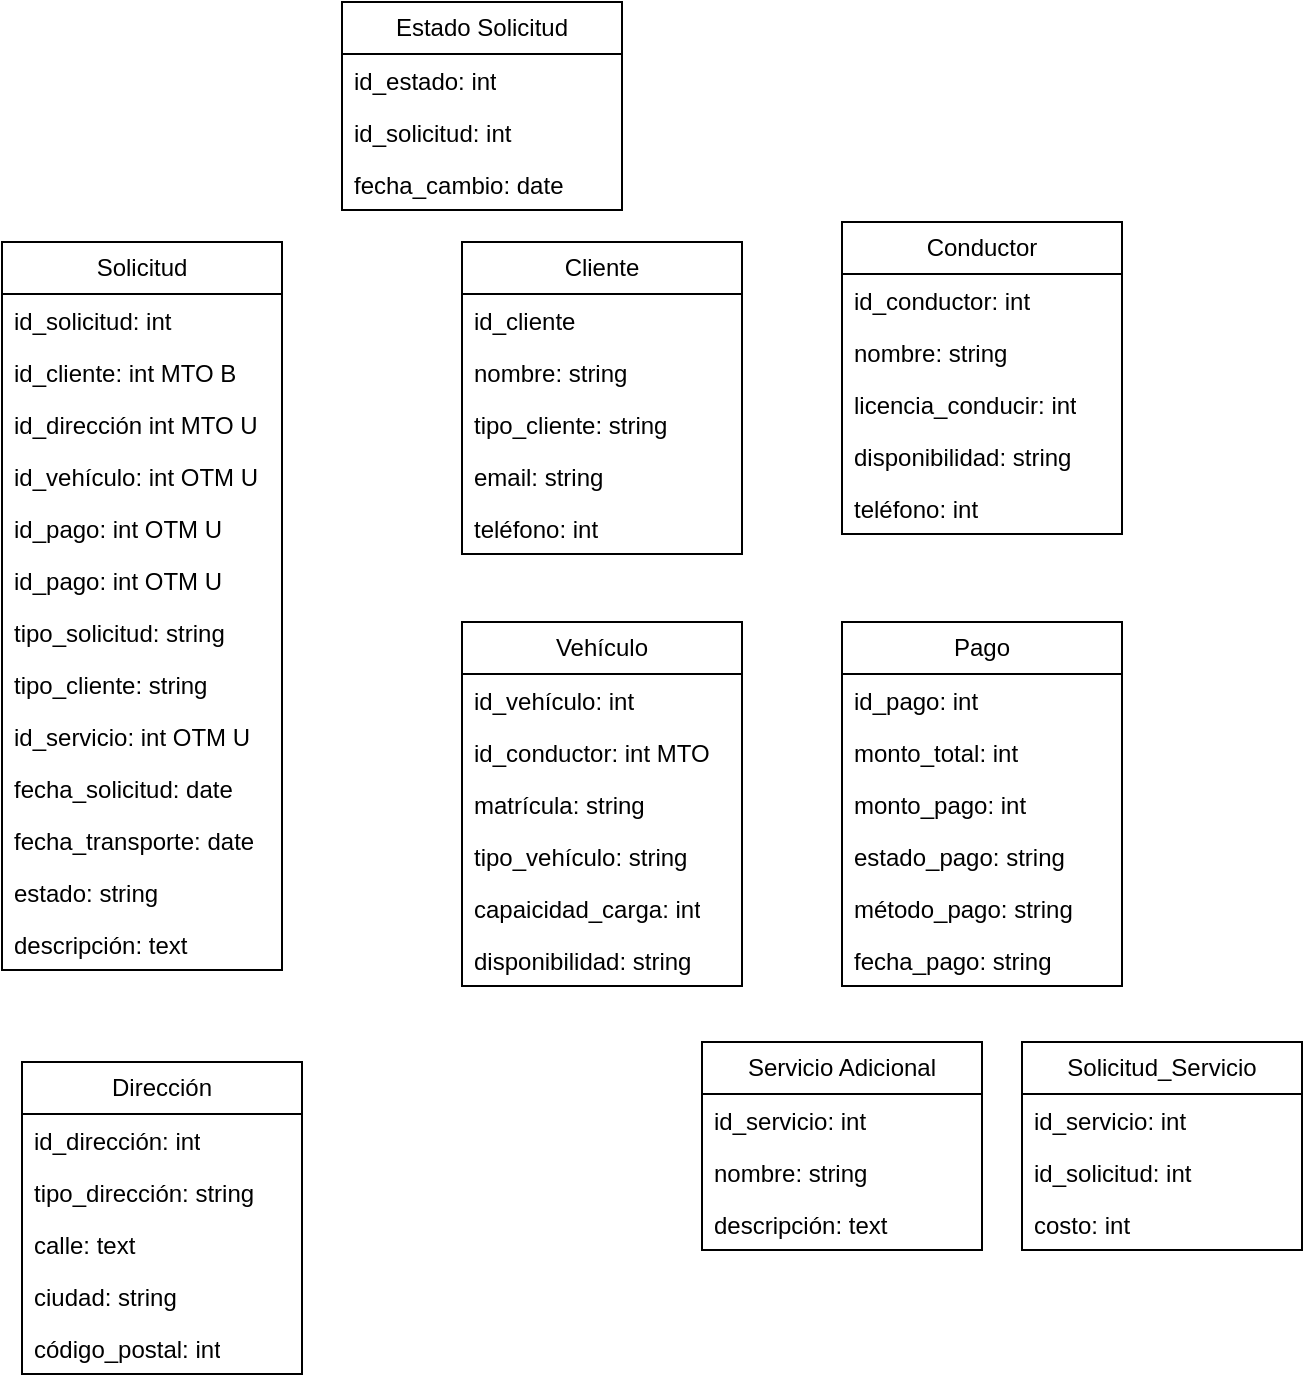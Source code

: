 <mxfile version="24.7.12">
  <diagram id="C5RBs43oDa-KdzZeNtuy" name="Page-1">
    <mxGraphModel dx="924" dy="835" grid="1" gridSize="10" guides="1" tooltips="1" connect="1" arrows="1" fold="1" page="1" pageScale="1" pageWidth="827" pageHeight="1169" math="0" shadow="0">
      <root>
        <mxCell id="WIyWlLk6GJQsqaUBKTNV-0" />
        <mxCell id="WIyWlLk6GJQsqaUBKTNV-1" parent="WIyWlLk6GJQsqaUBKTNV-0" />
        <mxCell id="VOLHrWhw8T4sRlsiTVPT-0" value="Solicitud" style="swimlane;fontStyle=0;childLayout=stackLayout;horizontal=1;startSize=26;fillColor=none;horizontalStack=0;resizeParent=1;resizeParentMax=0;resizeLast=0;collapsible=1;marginBottom=0;whiteSpace=wrap;html=1;" vertex="1" parent="WIyWlLk6GJQsqaUBKTNV-1">
          <mxGeometry x="150" y="150" width="140" height="364" as="geometry" />
        </mxCell>
        <mxCell id="VOLHrWhw8T4sRlsiTVPT-1" value="id_solicitud: int" style="text;strokeColor=none;fillColor=none;align=left;verticalAlign=top;spacingLeft=4;spacingRight=4;overflow=hidden;rotatable=0;points=[[0,0.5],[1,0.5]];portConstraint=eastwest;whiteSpace=wrap;html=1;" vertex="1" parent="VOLHrWhw8T4sRlsiTVPT-0">
          <mxGeometry y="26" width="140" height="26" as="geometry" />
        </mxCell>
        <mxCell id="VOLHrWhw8T4sRlsiTVPT-2" value="id_cliente: int MTO B" style="text;strokeColor=none;fillColor=none;align=left;verticalAlign=top;spacingLeft=4;spacingRight=4;overflow=hidden;rotatable=0;points=[[0,0.5],[1,0.5]];portConstraint=eastwest;whiteSpace=wrap;html=1;" vertex="1" parent="VOLHrWhw8T4sRlsiTVPT-0">
          <mxGeometry y="52" width="140" height="26" as="geometry" />
        </mxCell>
        <mxCell id="VOLHrWhw8T4sRlsiTVPT-3" value="id_dirección int MTO U" style="text;strokeColor=none;fillColor=none;align=left;verticalAlign=top;spacingLeft=4;spacingRight=4;overflow=hidden;rotatable=0;points=[[0,0.5],[1,0.5]];portConstraint=eastwest;whiteSpace=wrap;html=1;" vertex="1" parent="VOLHrWhw8T4sRlsiTVPT-0">
          <mxGeometry y="78" width="140" height="26" as="geometry" />
        </mxCell>
        <mxCell id="VOLHrWhw8T4sRlsiTVPT-4" value="id_vehículo: int OTM U" style="text;strokeColor=none;fillColor=none;align=left;verticalAlign=top;spacingLeft=4;spacingRight=4;overflow=hidden;rotatable=0;points=[[0,0.5],[1,0.5]];portConstraint=eastwest;whiteSpace=wrap;html=1;" vertex="1" parent="VOLHrWhw8T4sRlsiTVPT-0">
          <mxGeometry y="104" width="140" height="26" as="geometry" />
        </mxCell>
        <mxCell id="VOLHrWhw8T4sRlsiTVPT-5" value="id_pago: int OTM U" style="text;strokeColor=none;fillColor=none;align=left;verticalAlign=top;spacingLeft=4;spacingRight=4;overflow=hidden;rotatable=0;points=[[0,0.5],[1,0.5]];portConstraint=eastwest;whiteSpace=wrap;html=1;" vertex="1" parent="VOLHrWhw8T4sRlsiTVPT-0">
          <mxGeometry y="130" width="140" height="26" as="geometry" />
        </mxCell>
        <mxCell id="VOLHrWhw8T4sRlsiTVPT-6" value="id_pago: int OTM U" style="text;strokeColor=none;fillColor=none;align=left;verticalAlign=top;spacingLeft=4;spacingRight=4;overflow=hidden;rotatable=0;points=[[0,0.5],[1,0.5]];portConstraint=eastwest;whiteSpace=wrap;html=1;" vertex="1" parent="VOLHrWhw8T4sRlsiTVPT-0">
          <mxGeometry y="156" width="140" height="26" as="geometry" />
        </mxCell>
        <mxCell id="VOLHrWhw8T4sRlsiTVPT-7" value="tipo_solicitud: string" style="text;strokeColor=none;fillColor=none;align=left;verticalAlign=top;spacingLeft=4;spacingRight=4;overflow=hidden;rotatable=0;points=[[0,0.5],[1,0.5]];portConstraint=eastwest;whiteSpace=wrap;html=1;" vertex="1" parent="VOLHrWhw8T4sRlsiTVPT-0">
          <mxGeometry y="182" width="140" height="26" as="geometry" />
        </mxCell>
        <mxCell id="VOLHrWhw8T4sRlsiTVPT-8" value="tipo_cliente: string&amp;nbsp;" style="text;strokeColor=none;fillColor=none;align=left;verticalAlign=top;spacingLeft=4;spacingRight=4;overflow=hidden;rotatable=0;points=[[0,0.5],[1,0.5]];portConstraint=eastwest;whiteSpace=wrap;html=1;" vertex="1" parent="VOLHrWhw8T4sRlsiTVPT-0">
          <mxGeometry y="208" width="140" height="26" as="geometry" />
        </mxCell>
        <mxCell id="VOLHrWhw8T4sRlsiTVPT-9" value="id_servicio: int OTM U" style="text;strokeColor=none;fillColor=none;align=left;verticalAlign=top;spacingLeft=4;spacingRight=4;overflow=hidden;rotatable=0;points=[[0,0.5],[1,0.5]];portConstraint=eastwest;whiteSpace=wrap;html=1;" vertex="1" parent="VOLHrWhw8T4sRlsiTVPT-0">
          <mxGeometry y="234" width="140" height="26" as="geometry" />
        </mxCell>
        <mxCell id="VOLHrWhw8T4sRlsiTVPT-10" value="fecha_solicitud: date" style="text;strokeColor=none;fillColor=none;align=left;verticalAlign=top;spacingLeft=4;spacingRight=4;overflow=hidden;rotatable=0;points=[[0,0.5],[1,0.5]];portConstraint=eastwest;whiteSpace=wrap;html=1;" vertex="1" parent="VOLHrWhw8T4sRlsiTVPT-0">
          <mxGeometry y="260" width="140" height="26" as="geometry" />
        </mxCell>
        <mxCell id="VOLHrWhw8T4sRlsiTVPT-11" value="fecha_transporte: date" style="text;strokeColor=none;fillColor=none;align=left;verticalAlign=top;spacingLeft=4;spacingRight=4;overflow=hidden;rotatable=0;points=[[0,0.5],[1,0.5]];portConstraint=eastwest;whiteSpace=wrap;html=1;" vertex="1" parent="VOLHrWhw8T4sRlsiTVPT-0">
          <mxGeometry y="286" width="140" height="26" as="geometry" />
        </mxCell>
        <mxCell id="VOLHrWhw8T4sRlsiTVPT-12" value="estado: string" style="text;strokeColor=none;fillColor=none;align=left;verticalAlign=top;spacingLeft=4;spacingRight=4;overflow=hidden;rotatable=0;points=[[0,0.5],[1,0.5]];portConstraint=eastwest;whiteSpace=wrap;html=1;" vertex="1" parent="VOLHrWhw8T4sRlsiTVPT-0">
          <mxGeometry y="312" width="140" height="26" as="geometry" />
        </mxCell>
        <mxCell id="VOLHrWhw8T4sRlsiTVPT-13" value="descripción: text" style="text;strokeColor=none;fillColor=none;align=left;verticalAlign=top;spacingLeft=4;spacingRight=4;overflow=hidden;rotatable=0;points=[[0,0.5],[1,0.5]];portConstraint=eastwest;whiteSpace=wrap;html=1;" vertex="1" parent="VOLHrWhw8T4sRlsiTVPT-0">
          <mxGeometry y="338" width="140" height="26" as="geometry" />
        </mxCell>
        <mxCell id="VOLHrWhw8T4sRlsiTVPT-14" value="Cliente" style="swimlane;fontStyle=0;childLayout=stackLayout;horizontal=1;startSize=26;fillColor=none;horizontalStack=0;resizeParent=1;resizeParentMax=0;resizeLast=0;collapsible=1;marginBottom=0;whiteSpace=wrap;html=1;" vertex="1" parent="WIyWlLk6GJQsqaUBKTNV-1">
          <mxGeometry x="380" y="150" width="140" height="156" as="geometry" />
        </mxCell>
        <mxCell id="VOLHrWhw8T4sRlsiTVPT-15" value="id_cliente" style="text;strokeColor=none;fillColor=none;align=left;verticalAlign=top;spacingLeft=4;spacingRight=4;overflow=hidden;rotatable=0;points=[[0,0.5],[1,0.5]];portConstraint=eastwest;whiteSpace=wrap;html=1;" vertex="1" parent="VOLHrWhw8T4sRlsiTVPT-14">
          <mxGeometry y="26" width="140" height="26" as="geometry" />
        </mxCell>
        <mxCell id="VOLHrWhw8T4sRlsiTVPT-18" value="nombre: string" style="text;strokeColor=none;fillColor=none;align=left;verticalAlign=top;spacingLeft=4;spacingRight=4;overflow=hidden;rotatable=0;points=[[0,0.5],[1,0.5]];portConstraint=eastwest;whiteSpace=wrap;html=1;" vertex="1" parent="VOLHrWhw8T4sRlsiTVPT-14">
          <mxGeometry y="52" width="140" height="26" as="geometry" />
        </mxCell>
        <mxCell id="VOLHrWhw8T4sRlsiTVPT-25" value="tipo_cliente: string" style="text;strokeColor=none;fillColor=none;align=left;verticalAlign=top;spacingLeft=4;spacingRight=4;overflow=hidden;rotatable=0;points=[[0,0.5],[1,0.5]];portConstraint=eastwest;whiteSpace=wrap;html=1;" vertex="1" parent="VOLHrWhw8T4sRlsiTVPT-14">
          <mxGeometry y="78" width="140" height="26" as="geometry" />
        </mxCell>
        <mxCell id="VOLHrWhw8T4sRlsiTVPT-26" value="email: string" style="text;strokeColor=none;fillColor=none;align=left;verticalAlign=top;spacingLeft=4;spacingRight=4;overflow=hidden;rotatable=0;points=[[0,0.5],[1,0.5]];portConstraint=eastwest;whiteSpace=wrap;html=1;" vertex="1" parent="VOLHrWhw8T4sRlsiTVPT-14">
          <mxGeometry y="104" width="140" height="26" as="geometry" />
        </mxCell>
        <mxCell id="VOLHrWhw8T4sRlsiTVPT-27" value="teléfono: int" style="text;strokeColor=none;fillColor=none;align=left;verticalAlign=top;spacingLeft=4;spacingRight=4;overflow=hidden;rotatable=0;points=[[0,0.5],[1,0.5]];portConstraint=eastwest;whiteSpace=wrap;html=1;" vertex="1" parent="VOLHrWhw8T4sRlsiTVPT-14">
          <mxGeometry y="130" width="140" height="26" as="geometry" />
        </mxCell>
        <mxCell id="VOLHrWhw8T4sRlsiTVPT-28" value="Conductor" style="swimlane;fontStyle=0;childLayout=stackLayout;horizontal=1;startSize=26;fillColor=none;horizontalStack=0;resizeParent=1;resizeParentMax=0;resizeLast=0;collapsible=1;marginBottom=0;whiteSpace=wrap;html=1;" vertex="1" parent="WIyWlLk6GJQsqaUBKTNV-1">
          <mxGeometry x="570" y="140" width="140" height="156" as="geometry" />
        </mxCell>
        <mxCell id="VOLHrWhw8T4sRlsiTVPT-29" value="id_conductor: int" style="text;strokeColor=none;fillColor=none;align=left;verticalAlign=top;spacingLeft=4;spacingRight=4;overflow=hidden;rotatable=0;points=[[0,0.5],[1,0.5]];portConstraint=eastwest;whiteSpace=wrap;html=1;" vertex="1" parent="VOLHrWhw8T4sRlsiTVPT-28">
          <mxGeometry y="26" width="140" height="26" as="geometry" />
        </mxCell>
        <mxCell id="VOLHrWhw8T4sRlsiTVPT-30" value="nombre: string" style="text;strokeColor=none;fillColor=none;align=left;verticalAlign=top;spacingLeft=4;spacingRight=4;overflow=hidden;rotatable=0;points=[[0,0.5],[1,0.5]];portConstraint=eastwest;whiteSpace=wrap;html=1;" vertex="1" parent="VOLHrWhw8T4sRlsiTVPT-28">
          <mxGeometry y="52" width="140" height="26" as="geometry" />
        </mxCell>
        <mxCell id="VOLHrWhw8T4sRlsiTVPT-31" value="licencia_conducir: int" style="text;strokeColor=none;fillColor=none;align=left;verticalAlign=top;spacingLeft=4;spacingRight=4;overflow=hidden;rotatable=0;points=[[0,0.5],[1,0.5]];portConstraint=eastwest;whiteSpace=wrap;html=1;" vertex="1" parent="VOLHrWhw8T4sRlsiTVPT-28">
          <mxGeometry y="78" width="140" height="26" as="geometry" />
        </mxCell>
        <mxCell id="VOLHrWhw8T4sRlsiTVPT-32" value="disponibilidad: string" style="text;strokeColor=none;fillColor=none;align=left;verticalAlign=top;spacingLeft=4;spacingRight=4;overflow=hidden;rotatable=0;points=[[0,0.5],[1,0.5]];portConstraint=eastwest;whiteSpace=wrap;html=1;" vertex="1" parent="VOLHrWhw8T4sRlsiTVPT-28">
          <mxGeometry y="104" width="140" height="26" as="geometry" />
        </mxCell>
        <mxCell id="VOLHrWhw8T4sRlsiTVPT-33" value="teléfono: int" style="text;strokeColor=none;fillColor=none;align=left;verticalAlign=top;spacingLeft=4;spacingRight=4;overflow=hidden;rotatable=0;points=[[0,0.5],[1,0.5]];portConstraint=eastwest;whiteSpace=wrap;html=1;" vertex="1" parent="VOLHrWhw8T4sRlsiTVPT-28">
          <mxGeometry y="130" width="140" height="26" as="geometry" />
        </mxCell>
        <mxCell id="VOLHrWhw8T4sRlsiTVPT-34" value="Vehículo" style="swimlane;fontStyle=0;childLayout=stackLayout;horizontal=1;startSize=26;fillColor=none;horizontalStack=0;resizeParent=1;resizeParentMax=0;resizeLast=0;collapsible=1;marginBottom=0;whiteSpace=wrap;html=1;" vertex="1" parent="WIyWlLk6GJQsqaUBKTNV-1">
          <mxGeometry x="380" y="340" width="140" height="182" as="geometry" />
        </mxCell>
        <mxCell id="VOLHrWhw8T4sRlsiTVPT-35" value="id_vehículo: int" style="text;strokeColor=none;fillColor=none;align=left;verticalAlign=top;spacingLeft=4;spacingRight=4;overflow=hidden;rotatable=0;points=[[0,0.5],[1,0.5]];portConstraint=eastwest;whiteSpace=wrap;html=1;" vertex="1" parent="VOLHrWhw8T4sRlsiTVPT-34">
          <mxGeometry y="26" width="140" height="26" as="geometry" />
        </mxCell>
        <mxCell id="VOLHrWhw8T4sRlsiTVPT-36" value="id_conductor: int MTO" style="text;strokeColor=none;fillColor=none;align=left;verticalAlign=top;spacingLeft=4;spacingRight=4;overflow=hidden;rotatable=0;points=[[0,0.5],[1,0.5]];portConstraint=eastwest;whiteSpace=wrap;html=1;" vertex="1" parent="VOLHrWhw8T4sRlsiTVPT-34">
          <mxGeometry y="52" width="140" height="26" as="geometry" />
        </mxCell>
        <mxCell id="VOLHrWhw8T4sRlsiTVPT-37" value="matrícula: string" style="text;strokeColor=none;fillColor=none;align=left;verticalAlign=top;spacingLeft=4;spacingRight=4;overflow=hidden;rotatable=0;points=[[0,0.5],[1,0.5]];portConstraint=eastwest;whiteSpace=wrap;html=1;" vertex="1" parent="VOLHrWhw8T4sRlsiTVPT-34">
          <mxGeometry y="78" width="140" height="26" as="geometry" />
        </mxCell>
        <mxCell id="VOLHrWhw8T4sRlsiTVPT-40" value="tipo_vehículo: string" style="text;strokeColor=none;fillColor=none;align=left;verticalAlign=top;spacingLeft=4;spacingRight=4;overflow=hidden;rotatable=0;points=[[0,0.5],[1,0.5]];portConstraint=eastwest;whiteSpace=wrap;html=1;" vertex="1" parent="VOLHrWhw8T4sRlsiTVPT-34">
          <mxGeometry y="104" width="140" height="26" as="geometry" />
        </mxCell>
        <mxCell id="VOLHrWhw8T4sRlsiTVPT-41" value="capaicidad_carga: int" style="text;strokeColor=none;fillColor=none;align=left;verticalAlign=top;spacingLeft=4;spacingRight=4;overflow=hidden;rotatable=0;points=[[0,0.5],[1,0.5]];portConstraint=eastwest;whiteSpace=wrap;html=1;" vertex="1" parent="VOLHrWhw8T4sRlsiTVPT-34">
          <mxGeometry y="130" width="140" height="26" as="geometry" />
        </mxCell>
        <mxCell id="VOLHrWhw8T4sRlsiTVPT-38" value="disponibilidad: string" style="text;strokeColor=none;fillColor=none;align=left;verticalAlign=top;spacingLeft=4;spacingRight=4;overflow=hidden;rotatable=0;points=[[0,0.5],[1,0.5]];portConstraint=eastwest;whiteSpace=wrap;html=1;" vertex="1" parent="VOLHrWhw8T4sRlsiTVPT-34">
          <mxGeometry y="156" width="140" height="26" as="geometry" />
        </mxCell>
        <mxCell id="VOLHrWhw8T4sRlsiTVPT-42" value="Pago" style="swimlane;fontStyle=0;childLayout=stackLayout;horizontal=1;startSize=26;fillColor=none;horizontalStack=0;resizeParent=1;resizeParentMax=0;resizeLast=0;collapsible=1;marginBottom=0;whiteSpace=wrap;html=1;" vertex="1" parent="WIyWlLk6GJQsqaUBKTNV-1">
          <mxGeometry x="570" y="340" width="140" height="182" as="geometry" />
        </mxCell>
        <mxCell id="VOLHrWhw8T4sRlsiTVPT-43" value="id_pago: int" style="text;strokeColor=none;fillColor=none;align=left;verticalAlign=top;spacingLeft=4;spacingRight=4;overflow=hidden;rotatable=0;points=[[0,0.5],[1,0.5]];portConstraint=eastwest;whiteSpace=wrap;html=1;" vertex="1" parent="VOLHrWhw8T4sRlsiTVPT-42">
          <mxGeometry y="26" width="140" height="26" as="geometry" />
        </mxCell>
        <mxCell id="VOLHrWhw8T4sRlsiTVPT-44" value="monto_total: int" style="text;strokeColor=none;fillColor=none;align=left;verticalAlign=top;spacingLeft=4;spacingRight=4;overflow=hidden;rotatable=0;points=[[0,0.5],[1,0.5]];portConstraint=eastwest;whiteSpace=wrap;html=1;" vertex="1" parent="VOLHrWhw8T4sRlsiTVPT-42">
          <mxGeometry y="52" width="140" height="26" as="geometry" />
        </mxCell>
        <mxCell id="VOLHrWhw8T4sRlsiTVPT-45" value="monto_pago: int" style="text;strokeColor=none;fillColor=none;align=left;verticalAlign=top;spacingLeft=4;spacingRight=4;overflow=hidden;rotatable=0;points=[[0,0.5],[1,0.5]];portConstraint=eastwest;whiteSpace=wrap;html=1;" vertex="1" parent="VOLHrWhw8T4sRlsiTVPT-42">
          <mxGeometry y="78" width="140" height="26" as="geometry" />
        </mxCell>
        <mxCell id="VOLHrWhw8T4sRlsiTVPT-46" value="estado_pago: string" style="text;strokeColor=none;fillColor=none;align=left;verticalAlign=top;spacingLeft=4;spacingRight=4;overflow=hidden;rotatable=0;points=[[0,0.5],[1,0.5]];portConstraint=eastwest;whiteSpace=wrap;html=1;" vertex="1" parent="VOLHrWhw8T4sRlsiTVPT-42">
          <mxGeometry y="104" width="140" height="26" as="geometry" />
        </mxCell>
        <mxCell id="VOLHrWhw8T4sRlsiTVPT-47" value="método_pago: string" style="text;strokeColor=none;fillColor=none;align=left;verticalAlign=top;spacingLeft=4;spacingRight=4;overflow=hidden;rotatable=0;points=[[0,0.5],[1,0.5]];portConstraint=eastwest;whiteSpace=wrap;html=1;" vertex="1" parent="VOLHrWhw8T4sRlsiTVPT-42">
          <mxGeometry y="130" width="140" height="26" as="geometry" />
        </mxCell>
        <mxCell id="VOLHrWhw8T4sRlsiTVPT-48" value="fecha_pago: string" style="text;strokeColor=none;fillColor=none;align=left;verticalAlign=top;spacingLeft=4;spacingRight=4;overflow=hidden;rotatable=0;points=[[0,0.5],[1,0.5]];portConstraint=eastwest;whiteSpace=wrap;html=1;" vertex="1" parent="VOLHrWhw8T4sRlsiTVPT-42">
          <mxGeometry y="156" width="140" height="26" as="geometry" />
        </mxCell>
        <mxCell id="VOLHrWhw8T4sRlsiTVPT-49" value="Servicio Adicional" style="swimlane;fontStyle=0;childLayout=stackLayout;horizontal=1;startSize=26;fillColor=none;horizontalStack=0;resizeParent=1;resizeParentMax=0;resizeLast=0;collapsible=1;marginBottom=0;whiteSpace=wrap;html=1;" vertex="1" parent="WIyWlLk6GJQsqaUBKTNV-1">
          <mxGeometry x="500" y="550" width="140" height="104" as="geometry" />
        </mxCell>
        <mxCell id="VOLHrWhw8T4sRlsiTVPT-50" value="id_servicio: int" style="text;strokeColor=none;fillColor=none;align=left;verticalAlign=top;spacingLeft=4;spacingRight=4;overflow=hidden;rotatable=0;points=[[0,0.5],[1,0.5]];portConstraint=eastwest;whiteSpace=wrap;html=1;" vertex="1" parent="VOLHrWhw8T4sRlsiTVPT-49">
          <mxGeometry y="26" width="140" height="26" as="geometry" />
        </mxCell>
        <mxCell id="VOLHrWhw8T4sRlsiTVPT-51" value="nombre: string" style="text;strokeColor=none;fillColor=none;align=left;verticalAlign=top;spacingLeft=4;spacingRight=4;overflow=hidden;rotatable=0;points=[[0,0.5],[1,0.5]];portConstraint=eastwest;whiteSpace=wrap;html=1;" vertex="1" parent="VOLHrWhw8T4sRlsiTVPT-49">
          <mxGeometry y="52" width="140" height="26" as="geometry" />
        </mxCell>
        <mxCell id="VOLHrWhw8T4sRlsiTVPT-52" value="descripción: text" style="text;strokeColor=none;fillColor=none;align=left;verticalAlign=top;spacingLeft=4;spacingRight=4;overflow=hidden;rotatable=0;points=[[0,0.5],[1,0.5]];portConstraint=eastwest;whiteSpace=wrap;html=1;" vertex="1" parent="VOLHrWhw8T4sRlsiTVPT-49">
          <mxGeometry y="78" width="140" height="26" as="geometry" />
        </mxCell>
        <mxCell id="VOLHrWhw8T4sRlsiTVPT-56" value="Dirección" style="swimlane;fontStyle=0;childLayout=stackLayout;horizontal=1;startSize=26;fillColor=none;horizontalStack=0;resizeParent=1;resizeParentMax=0;resizeLast=0;collapsible=1;marginBottom=0;whiteSpace=wrap;html=1;" vertex="1" parent="WIyWlLk6GJQsqaUBKTNV-1">
          <mxGeometry x="160" y="560" width="140" height="156" as="geometry" />
        </mxCell>
        <mxCell id="VOLHrWhw8T4sRlsiTVPT-57" value="id_dirección: int" style="text;strokeColor=none;fillColor=none;align=left;verticalAlign=top;spacingLeft=4;spacingRight=4;overflow=hidden;rotatable=0;points=[[0,0.5],[1,0.5]];portConstraint=eastwest;whiteSpace=wrap;html=1;" vertex="1" parent="VOLHrWhw8T4sRlsiTVPT-56">
          <mxGeometry y="26" width="140" height="26" as="geometry" />
        </mxCell>
        <mxCell id="VOLHrWhw8T4sRlsiTVPT-58" value="tipo_dirección: string" style="text;strokeColor=none;fillColor=none;align=left;verticalAlign=top;spacingLeft=4;spacingRight=4;overflow=hidden;rotatable=0;points=[[0,0.5],[1,0.5]];portConstraint=eastwest;whiteSpace=wrap;html=1;" vertex="1" parent="VOLHrWhw8T4sRlsiTVPT-56">
          <mxGeometry y="52" width="140" height="26" as="geometry" />
        </mxCell>
        <mxCell id="VOLHrWhw8T4sRlsiTVPT-59" value="calle: text" style="text;strokeColor=none;fillColor=none;align=left;verticalAlign=top;spacingLeft=4;spacingRight=4;overflow=hidden;rotatable=0;points=[[0,0.5],[1,0.5]];portConstraint=eastwest;whiteSpace=wrap;html=1;" vertex="1" parent="VOLHrWhw8T4sRlsiTVPT-56">
          <mxGeometry y="78" width="140" height="26" as="geometry" />
        </mxCell>
        <mxCell id="VOLHrWhw8T4sRlsiTVPT-60" value="ciudad: string" style="text;strokeColor=none;fillColor=none;align=left;verticalAlign=top;spacingLeft=4;spacingRight=4;overflow=hidden;rotatable=0;points=[[0,0.5],[1,0.5]];portConstraint=eastwest;whiteSpace=wrap;html=1;" vertex="1" parent="VOLHrWhw8T4sRlsiTVPT-56">
          <mxGeometry y="104" width="140" height="26" as="geometry" />
        </mxCell>
        <mxCell id="VOLHrWhw8T4sRlsiTVPT-61" value="código_postal: int" style="text;strokeColor=none;fillColor=none;align=left;verticalAlign=top;spacingLeft=4;spacingRight=4;overflow=hidden;rotatable=0;points=[[0,0.5],[1,0.5]];portConstraint=eastwest;whiteSpace=wrap;html=1;" vertex="1" parent="VOLHrWhw8T4sRlsiTVPT-56">
          <mxGeometry y="130" width="140" height="26" as="geometry" />
        </mxCell>
        <mxCell id="VOLHrWhw8T4sRlsiTVPT-62" value="Solicitud_Servicio" style="swimlane;fontStyle=0;childLayout=stackLayout;horizontal=1;startSize=26;fillColor=none;horizontalStack=0;resizeParent=1;resizeParentMax=0;resizeLast=0;collapsible=1;marginBottom=0;whiteSpace=wrap;html=1;" vertex="1" parent="WIyWlLk6GJQsqaUBKTNV-1">
          <mxGeometry x="660" y="550" width="140" height="104" as="geometry" />
        </mxCell>
        <mxCell id="VOLHrWhw8T4sRlsiTVPT-63" value="id_servicio: int" style="text;strokeColor=none;fillColor=none;align=left;verticalAlign=top;spacingLeft=4;spacingRight=4;overflow=hidden;rotatable=0;points=[[0,0.5],[1,0.5]];portConstraint=eastwest;whiteSpace=wrap;html=1;" vertex="1" parent="VOLHrWhw8T4sRlsiTVPT-62">
          <mxGeometry y="26" width="140" height="26" as="geometry" />
        </mxCell>
        <mxCell id="VOLHrWhw8T4sRlsiTVPT-65" value="id_solicitud: int" style="text;strokeColor=none;fillColor=none;align=left;verticalAlign=top;spacingLeft=4;spacingRight=4;overflow=hidden;rotatable=0;points=[[0,0.5],[1,0.5]];portConstraint=eastwest;whiteSpace=wrap;html=1;" vertex="1" parent="VOLHrWhw8T4sRlsiTVPT-62">
          <mxGeometry y="52" width="140" height="26" as="geometry" />
        </mxCell>
        <mxCell id="VOLHrWhw8T4sRlsiTVPT-70" value="costo: int" style="text;strokeColor=none;fillColor=none;align=left;verticalAlign=top;spacingLeft=4;spacingRight=4;overflow=hidden;rotatable=0;points=[[0,0.5],[1,0.5]];portConstraint=eastwest;whiteSpace=wrap;html=1;" vertex="1" parent="VOLHrWhw8T4sRlsiTVPT-62">
          <mxGeometry y="78" width="140" height="26" as="geometry" />
        </mxCell>
        <mxCell id="VOLHrWhw8T4sRlsiTVPT-66" value="Estado Solicitud" style="swimlane;fontStyle=0;childLayout=stackLayout;horizontal=1;startSize=26;fillColor=none;horizontalStack=0;resizeParent=1;resizeParentMax=0;resizeLast=0;collapsible=1;marginBottom=0;whiteSpace=wrap;html=1;" vertex="1" parent="WIyWlLk6GJQsqaUBKTNV-1">
          <mxGeometry x="320" y="30" width="140" height="104" as="geometry" />
        </mxCell>
        <mxCell id="VOLHrWhw8T4sRlsiTVPT-67" value="id_estado: int" style="text;strokeColor=none;fillColor=none;align=left;verticalAlign=top;spacingLeft=4;spacingRight=4;overflow=hidden;rotatable=0;points=[[0,0.5],[1,0.5]];portConstraint=eastwest;whiteSpace=wrap;html=1;" vertex="1" parent="VOLHrWhw8T4sRlsiTVPT-66">
          <mxGeometry y="26" width="140" height="26" as="geometry" />
        </mxCell>
        <mxCell id="VOLHrWhw8T4sRlsiTVPT-68" value="id_solicitud: int" style="text;strokeColor=none;fillColor=none;align=left;verticalAlign=top;spacingLeft=4;spacingRight=4;overflow=hidden;rotatable=0;points=[[0,0.5],[1,0.5]];portConstraint=eastwest;whiteSpace=wrap;html=1;" vertex="1" parent="VOLHrWhw8T4sRlsiTVPT-66">
          <mxGeometry y="52" width="140" height="26" as="geometry" />
        </mxCell>
        <mxCell id="VOLHrWhw8T4sRlsiTVPT-69" value="fecha_cambio: date" style="text;strokeColor=none;fillColor=none;align=left;verticalAlign=top;spacingLeft=4;spacingRight=4;overflow=hidden;rotatable=0;points=[[0,0.5],[1,0.5]];portConstraint=eastwest;whiteSpace=wrap;html=1;" vertex="1" parent="VOLHrWhw8T4sRlsiTVPT-66">
          <mxGeometry y="78" width="140" height="26" as="geometry" />
        </mxCell>
      </root>
    </mxGraphModel>
  </diagram>
</mxfile>
